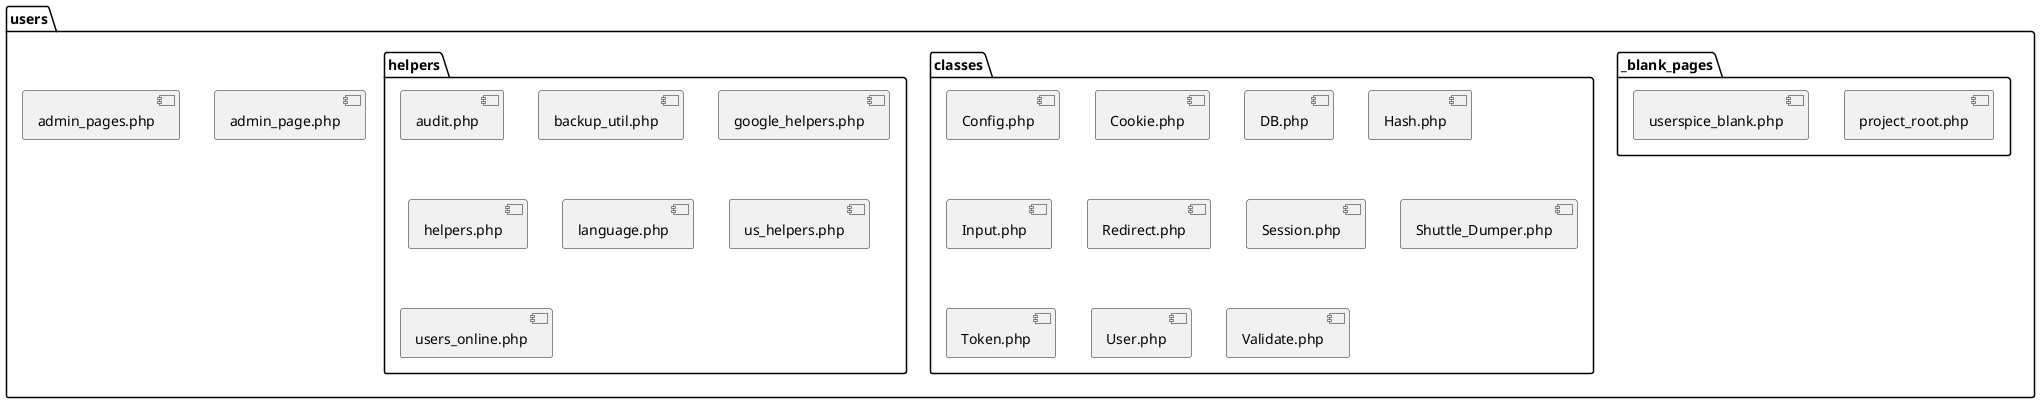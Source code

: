 @startuml

package users {
	[admin_page.php]
	[admin_pages.php]

	package _blank_pages{
		[project_root.php]
		[userspice_blank.php]
	}

	package classes{
		[Config.php]
		[Cookie.php]
		[DB.php]
		[Hash.php]
		[Input.php]
		[Redirect.php]
		[Session.php]
		[Shuttle_Dumper.php]
		[Token.php]
		[User.php]
		[Validate.php]
	}

	package helpers{
		[audit.php]
		[backup_util.php]
		[google_helpers.php]
		[helpers.php]
		[language.php]
		[us_helpers.php]
		[users_online.php]
	}

}





@enduml